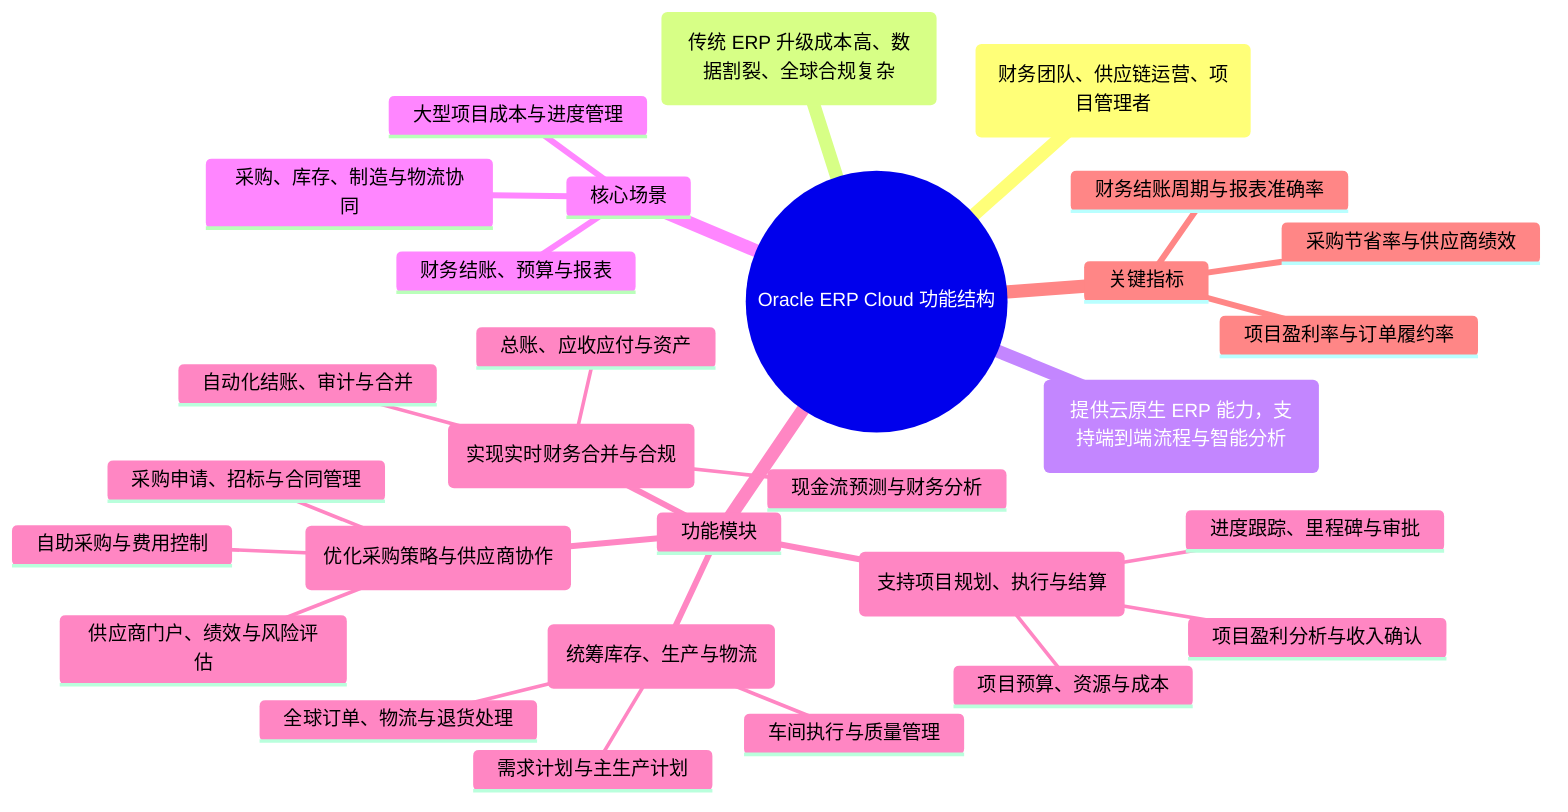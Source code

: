 %% Auto-generated by scripts/generate_assets.py
mindmap
  root((Oracle ERP Cloud 功能结构))
    目标用户(财务团队、供应链运营、项目管理者)
    核心痛点(传统 ERP 升级成本高、数据割裂、全球合规复杂)
    价值主张(提供云原生 ERP 能力，支持端到端流程与智能分析)
    核心场景
      财务结账、预算与报表
      采购、库存、制造与物流协同
      大型项目成本与进度管理
    功能模块
      财务管理(实现实时财务合并与合规)
        总账、应收应付与资产
        自动化结账、审计与合并
        现金流预测与财务分析
      采购与供应(优化采购策略与供应商协作)
        采购申请、招标与合同管理
        供应商门户、绩效与风险评估
        自助采购与费用控制
      项目组合(支持项目规划、执行与结算)
        项目预算、资源与成本
        进度跟踪、里程碑与审批
        项目盈利分析与收入确认
      供应链与制造(统筹库存、生产与物流)
        需求计划与主生产计划
        车间执行与质量管理
        全球订单、物流与退货处理
    关键指标
      财务结账周期与报表准确率
      采购节省率与供应商绩效
      项目盈利率与订单履约率